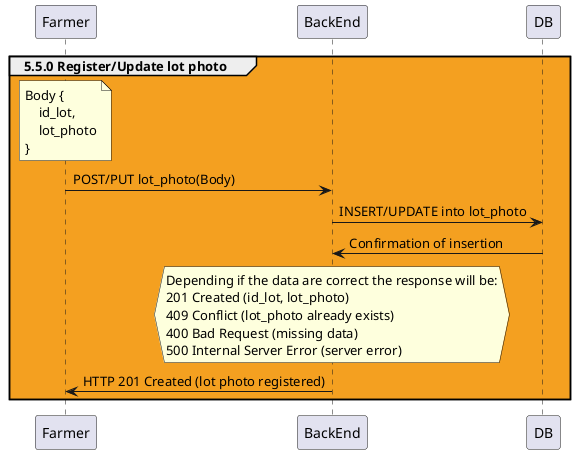 @startuml

group #F4A020 5.5.0 Register/Update lot photo 

    note over Farmer
        Body {
            id_lot,
            lot_photo
        }
    endnote

    Farmer -> BackEnd: POST/PUT lot_photo(Body)

    BackEnd -> DB: INSERT/UPDATE into lot_photo

    DB -> BackEnd: Confirmation of insertion

    hnote over BackEnd
        Depending if the data are correct the response will be:
        201 Created (id_lot, lot_photo)
        409 Conflict (lot_photo already exists)
        400 Bad Request (missing data)
        500 Internal Server Error (server error)
    endnote

    BackEnd -> Farmer: HTTP 201 Created (lot photo registered)

end group

@enduml
